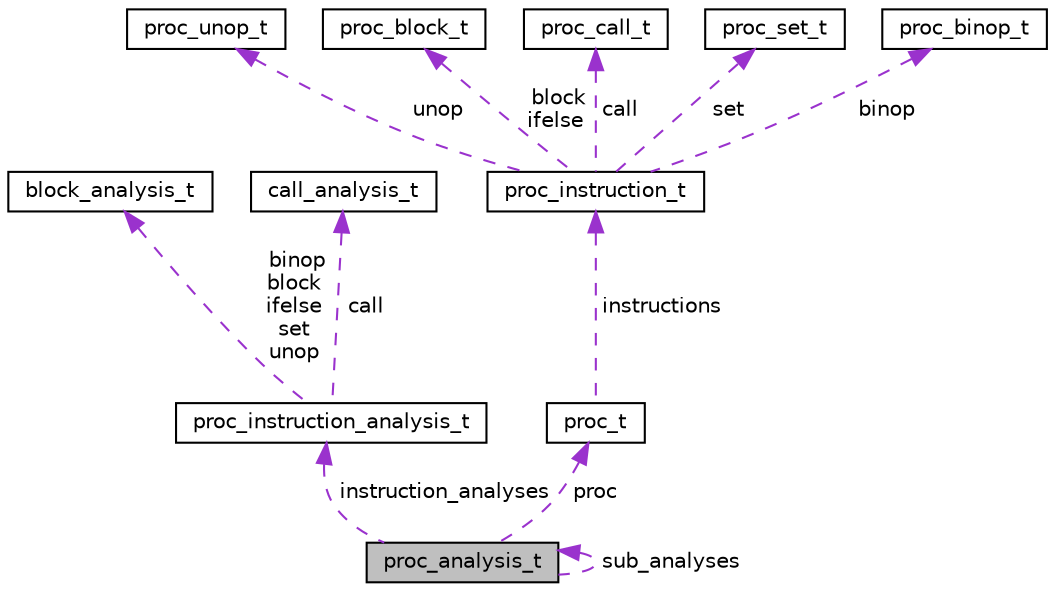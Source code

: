 digraph "proc_analysis_t"
{
 // LATEX_PDF_SIZE
  edge [fontname="Helvetica",fontsize="10",labelfontname="Helvetica",labelfontsize="10"];
  node [fontname="Helvetica",fontsize="10",shape=record];
  Node1 [label="proc_analysis_t",height=0.2,width=0.4,color="black", fillcolor="grey75", style="filled", fontcolor="black",tooltip=" "];
  Node1 -> Node1 [dir="back",color="darkorchid3",fontsize="10",style="dashed",label=" sub_analyses" ,fontname="Helvetica"];
  Node2 -> Node1 [dir="back",color="darkorchid3",fontsize="10",style="dashed",label=" instruction_analyses" ,fontname="Helvetica"];
  Node2 [label="proc_instruction_analysis_t",height=0.2,width=0.4,color="black", fillcolor="white", style="filled",URL="$structproc__instruction__analysis__t.html",tooltip=" "];
  Node3 -> Node2 [dir="back",color="darkorchid3",fontsize="10",style="dashed",label=" binop\nblock\nifelse\nset\nunop" ,fontname="Helvetica"];
  Node3 [label="block_analysis_t",height=0.2,width=0.4,color="black", fillcolor="white", style="filled",URL="$structblock__analysis__t.html",tooltip=" "];
  Node4 -> Node2 [dir="back",color="darkorchid3",fontsize="10",style="dashed",label=" call" ,fontname="Helvetica"];
  Node4 [label="call_analysis_t",height=0.2,width=0.4,color="black", fillcolor="white", style="filled",URL="$structcall__analysis__t.html",tooltip=" "];
  Node5 -> Node1 [dir="back",color="darkorchid3",fontsize="10",style="dashed",label=" proc" ,fontname="Helvetica"];
  Node5 [label="proc_t",height=0.2,width=0.4,color="black", fillcolor="white", style="filled",URL="$structproc__t.html",tooltip=" "];
  Node6 -> Node5 [dir="back",color="darkorchid3",fontsize="10",style="dashed",label=" instructions" ,fontname="Helvetica"];
  Node6 [label="proc_instruction_t",height=0.2,width=0.4,color="black", fillcolor="white", style="filled",URL="$structproc__instruction__t.html",tooltip=" "];
  Node7 -> Node6 [dir="back",color="darkorchid3",fontsize="10",style="dashed",label=" unop" ,fontname="Helvetica"];
  Node7 [label="proc_unop_t",height=0.2,width=0.4,color="black", fillcolor="white", style="filled",URL="$structproc__unop__t.html",tooltip=" "];
  Node8 -> Node6 [dir="back",color="darkorchid3",fontsize="10",style="dashed",label=" block\nifelse" ,fontname="Helvetica"];
  Node8 [label="proc_block_t",height=0.2,width=0.4,color="black", fillcolor="white", style="filled",URL="$structproc__block__t.html",tooltip=" "];
  Node9 -> Node6 [dir="back",color="darkorchid3",fontsize="10",style="dashed",label=" call" ,fontname="Helvetica"];
  Node9 [label="proc_call_t",height=0.2,width=0.4,color="black", fillcolor="white", style="filled",URL="$structproc__call__t.html",tooltip=" "];
  Node10 -> Node6 [dir="back",color="darkorchid3",fontsize="10",style="dashed",label=" set" ,fontname="Helvetica"];
  Node10 [label="proc_set_t",height=0.2,width=0.4,color="black", fillcolor="white", style="filled",URL="$structproc__set__t.html",tooltip=" "];
  Node11 -> Node6 [dir="back",color="darkorchid3",fontsize="10",style="dashed",label=" binop" ,fontname="Helvetica"];
  Node11 [label="proc_binop_t",height=0.2,width=0.4,color="black", fillcolor="white", style="filled",URL="$structproc__binop__t.html",tooltip=" "];
}
